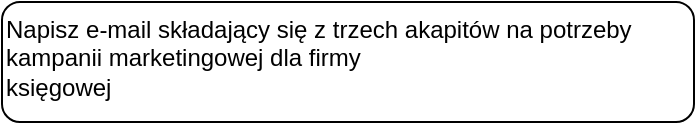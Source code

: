 <mxfile version="24.8.9">
  <diagram name="Strona-1" id="2hbkW7stXNWY9l5h4_RY">
    <mxGraphModel dx="705" dy="641" grid="1" gridSize="10" guides="1" tooltips="1" connect="1" arrows="1" fold="1" page="1" pageScale="1" pageWidth="827" pageHeight="1169" math="0" shadow="0">
      <root>
        <mxCell id="0" />
        <mxCell id="1" parent="0" />
        <mxCell id="R_Z2iF2Xklo7ib0Kz_IP-1" value="&lt;div&gt;Napisz e-mail składający się z trzech akapitów na potrzeby kampanii marketingowej dla firmy&lt;/div&gt;&lt;div&gt;księgowej&lt;/div&gt;" style="rounded=1;whiteSpace=wrap;html=1;fillColor=none;align=left;labelPosition=center;verticalLabelPosition=middle;verticalAlign=top;" parent="1" vertex="1">
          <mxGeometry x="74" y="150" width="346" height="60" as="geometry" />
        </mxCell>
      </root>
    </mxGraphModel>
  </diagram>
</mxfile>

